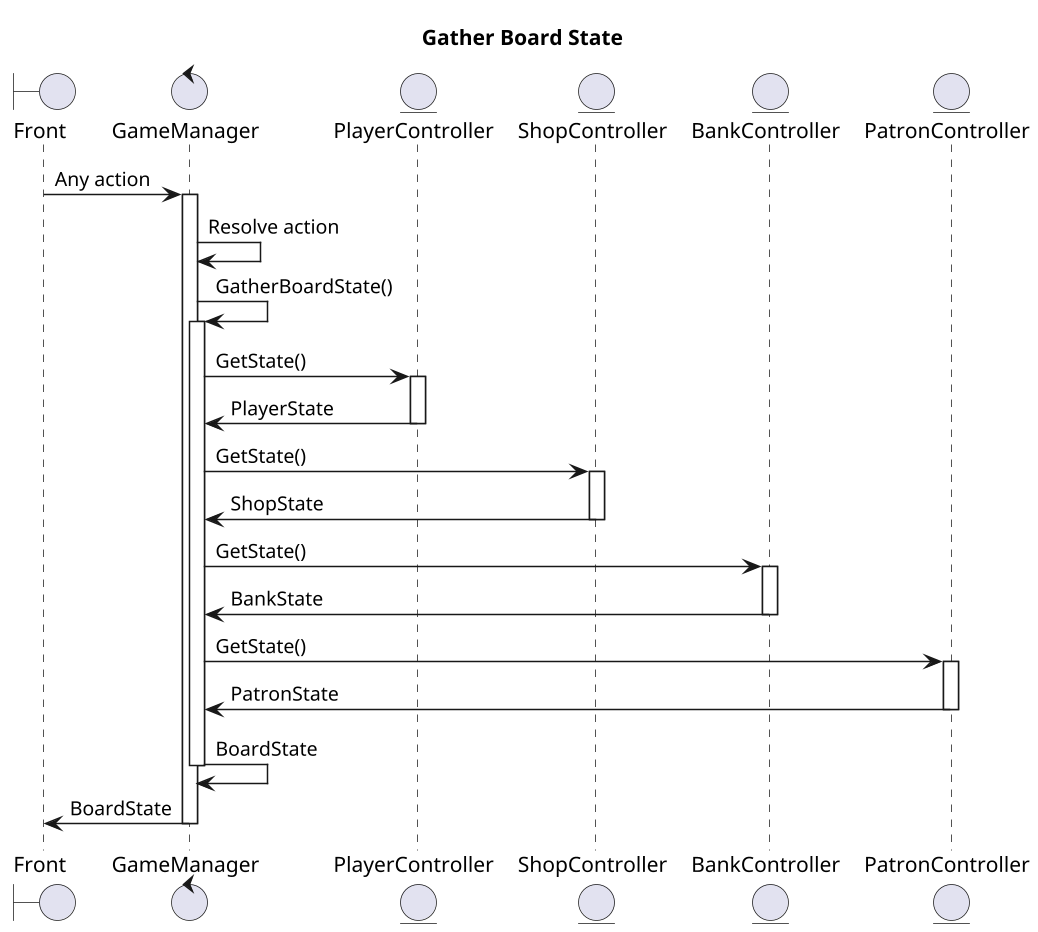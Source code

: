 @startuml Sequence Diagram
title Gather Board State
scale 1.5

boundary Front
control GameManager
entity PlayerController
entity ShopController
entity BankController
entity PatronController


Front -> GameManager : Any action
activate GameManager
GameManager -> GameManager : Resolve action
GameManager -> GameManager : GatherBoardState()
activate GameManager

GameManager -> PlayerController : GetState()
activate PlayerController
GameManager <- PlayerController : PlayerState
deactivate PlayerController

GameManager -> ShopController : GetState()
activate ShopController
GameManager <- ShopController : ShopState
deactivate ShopController

GameManager -> BankController : GetState()
activate BankController
GameManager <- BankController : BankState
deactivate BankController

GameManager -> PatronController : GetState()
activate PatronController
GameManager <- PatronController : PatronState
deactivate PatronController


GameManager -> GameManager : BoardState
deactivate GameManager
GameManager -> Front : BoardState
deactivate GameManager


@enduml
